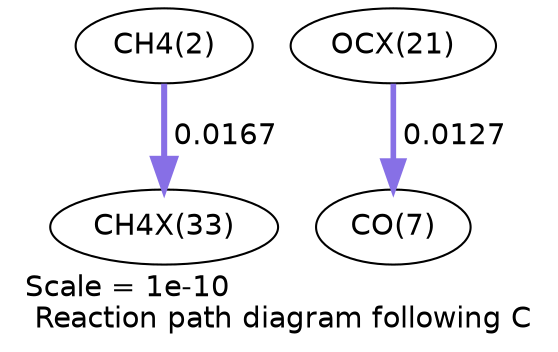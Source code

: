 digraph reaction_paths {
center=1;
s4 -> s48[fontname="Helvetica", penwidth=2.91, arrowsize=1.46, color="0.7, 0.517, 0.9"
, label=" 0.0167"];
s41 -> s9[fontname="Helvetica", penwidth=2.7, arrowsize=1.35, color="0.7, 0.513, 0.9"
, label=" 0.0127"];
s4 [ fontname="Helvetica", label="CH4(2)"];
s9 [ fontname="Helvetica", label="CO(7)"];
s41 [ fontname="Helvetica", label="OCX(21)"];
s48 [ fontname="Helvetica", label="CH4X(33)"];
 label = "Scale = 1e-10\l Reaction path diagram following C";
 fontname = "Helvetica";
}
